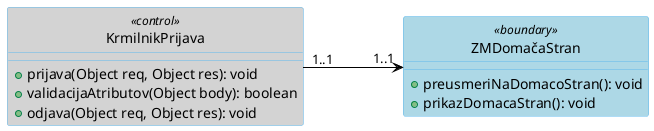 @startuml
skinparam Class {
  backgroundColor white
  borderColor #5FB8EC
  arrowColor black
}
skinparam linetype ortho
skinparam backgroundcolor transparent
skinparam nodesep 100
skinparam ranksep 100
hide circle

Class "KrmilnikPrijava" as KrmilnikPrijava <<control>> #lightGray {
  +prijava(Object req, Object res): void
  +validacijaAtributov(Object body): boolean
  +odjava(Object req, Object res): void
}

Class "ZMDomačaStran" as ZMDomacaStran <<boundary>> #lightBlue {
  +preusmeriNaDomacoStran(): void
  +prikazDomacaStran(): void
}

KrmilnikPrijava "1..1 " -right-> "     1..1" ZMDomacaStran
@enduml